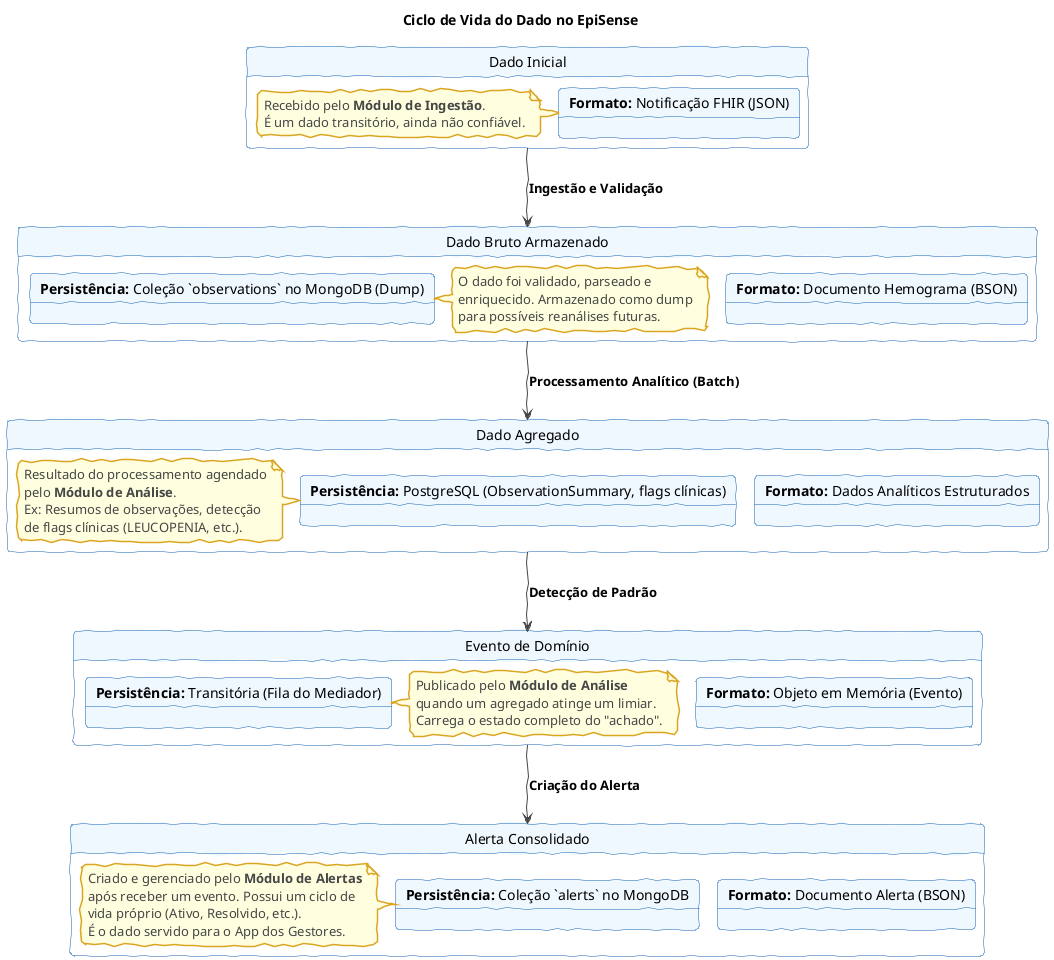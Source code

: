 @startuml data-lifecycle
!theme vibrant
skinparam handwritten true
skinparam state {
    BackgroundColor #AliceBlue
    BorderColor #1161B2
}
skinparam note {
    BackgroundColor #LightYellow
    BorderColor #GoldenRod
}

title Ciclo de Vida do Dado no EpiSense

state "Dado Inicial" as Initial {
    state "**Formato:** Notificação FHIR (JSON)"
    note left
        Recebido pelo **Módulo de Ingestão**.
        É um dado transitório, ainda não confiável.
    end note
}

state "Dado Bruto Armazenado" as Raw {
    state "**Formato:** Documento Hemograma (BSON)"
    state "**Persistência:** Coleção `observations` no MongoDB (Dump)"
    note right
        O dado foi validado, parseado e
        enriquecido. Armazenado como dump
        para possíveis reanálises futuras.
    end note
}

state "Dado Agregado" as Aggregated {
    state "**Formato:** Dados Analíticos Estruturados"
    state "**Persistência:** PostgreSQL (ObservationSummary, flags clínicas)"
    note left
        Resultado do processamento agendado
        pelo **Módulo de Análise**.
        Ex: Resumos de observações, detecção
        de flags clínicas (LEUCOPENIA, etc.).
    end note
}

state "Evento de Domínio" as Event {
    state "**Formato:** Objeto em Memória (Evento)"
    state "**Persistência:** Transitória (Fila do Mediador)"
    note right
        Publicado pelo **Módulo de Análise**
        quando um agregado atinge um limiar.
        Carrega o estado completo do "achado".
    end note
}

state "Alerta Consolidado" as Alert {
    state "**Formato:** Documento Alerta (BSON)"
    state "**Persistência:** Coleção `alerts` no MongoDB"
    note left
        Criado e gerenciado pelo **Módulo de Alertas**
        após receber um evento. Possui um ciclo de
        vida próprio (Ativo, Resolvido, etc.).
        É o dado servido para o App dos Gestores.
    end note
}


' Fluxo de transformação
Initial --> Raw : **Ingestão e Validação**
Raw --> Aggregated : **Processamento Analítico (Batch)**
Aggregated --> Event : **Detecção de Padrão**
Event --> Alert : **Criação do Alerta**

@enduml